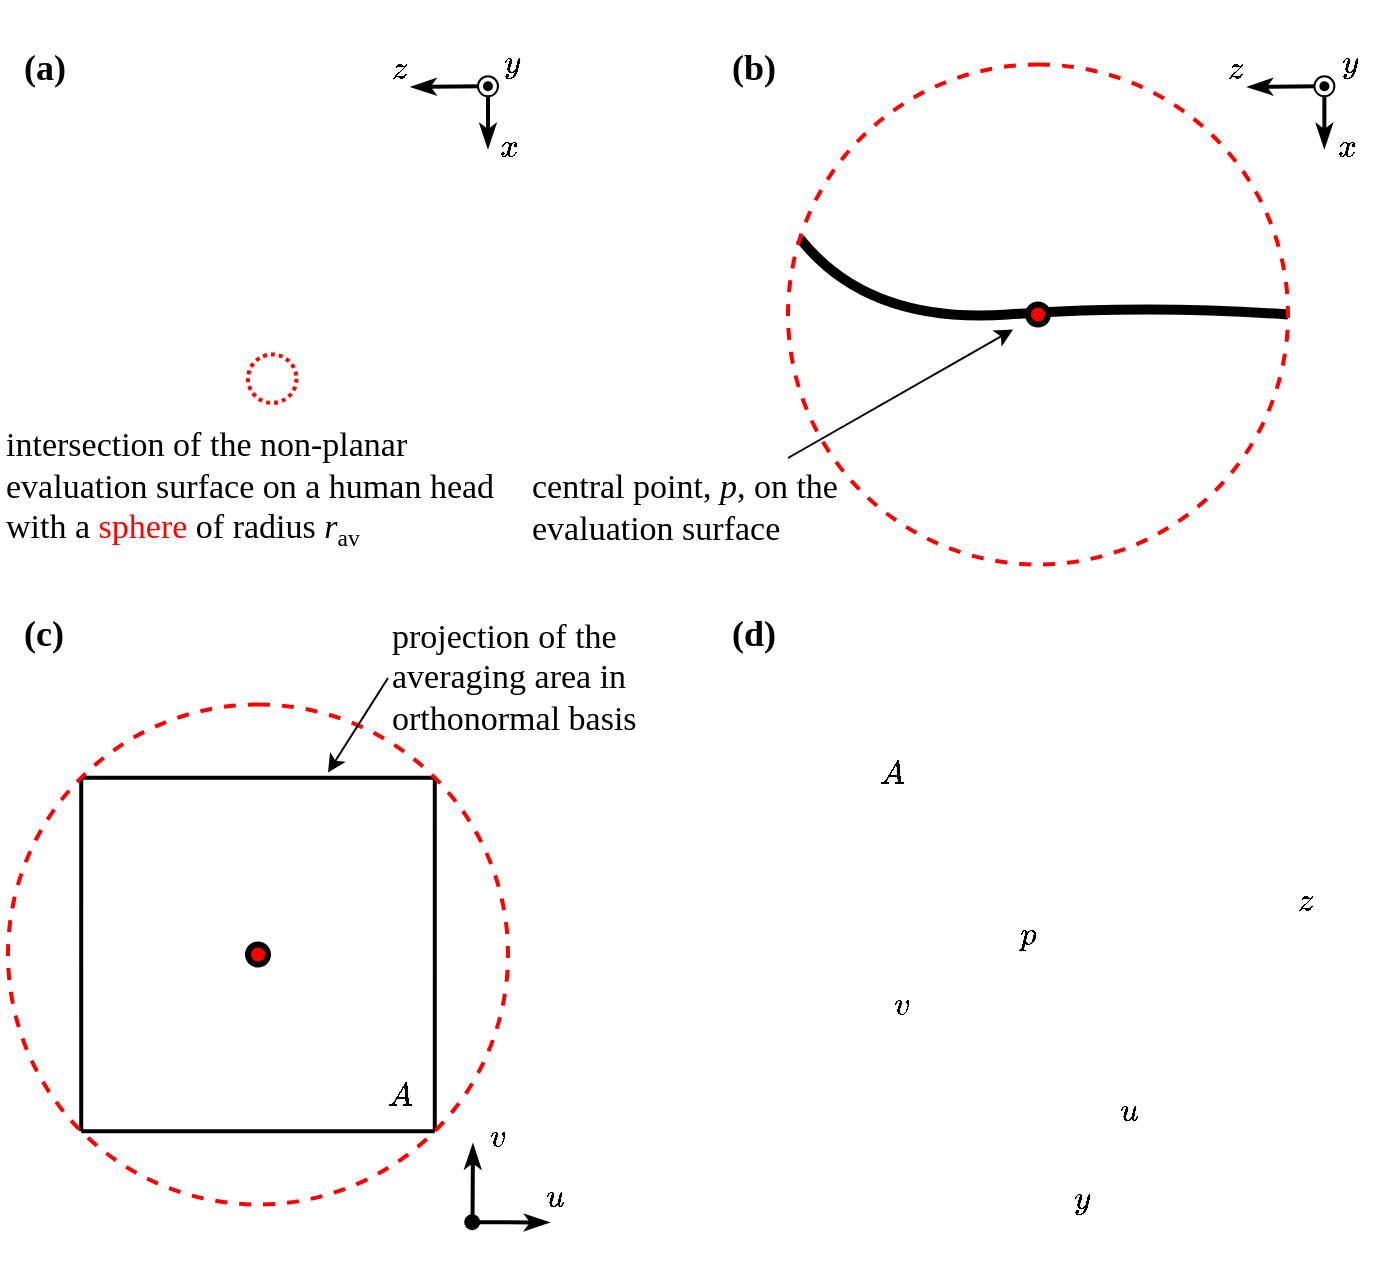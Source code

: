 <mxfile version="18.0.6" type="device"><diagram id="WJHZWUaE56Pce6DsZGVi" name="Page-1"><mxGraphModel dx="942" dy="616" grid="1" gridSize="10" guides="1" tooltips="1" connect="1" arrows="1" fold="1" page="1" pageScale="1" pageWidth="1169" pageHeight="827" math="1" shadow="0"><root><mxCell id="0"/><mxCell id="1" parent="0"/><mxCell id="LcqijhrRIGzGXnv10N36-1" value="" style="shape=image;verticalLabelPosition=bottom;labelBackgroundColor=default;verticalAlign=top;aspect=fixed;imageAspect=0;image=/home/alk/Github/pspd-autodetect/playground/figures/pspd_single_source_3.png;clipPath=inset(19.33% 18% 17.67% 21.33%);" parent="1" vertex="1"><mxGeometry x="653.47" y="393.24" width="256.68" height="266.55" as="geometry"/></mxCell><mxCell id="xXcVBzQayth18NHul4bU-8" value="" style="curved=1;endArrow=none;html=1;rounded=0;endFill=0;strokeWidth=5;exitX=0.5;exitY=1;exitDx=0;exitDy=0;entryX=0.652;entryY=0.024;entryDx=0;entryDy=0;entryPerimeter=0;" parent="1" source="xXcVBzQayth18NHul4bU-9" target="xXcVBzQayth18NHul4bU-9" edge="1"><mxGeometry width="50" height="50" relative="1" as="geometry"><mxPoint x="970" y="213.24" as="sourcePoint"/><mxPoint x="650" y="203.24" as="targetPoint"/><Array as="points"><mxPoint x="830" y="213.24"/><mxPoint x="690" y="223.24"/></Array></mxGeometry></mxCell><mxCell id="xXcVBzQayth18NHul4bU-1" value="" style="shape=image;verticalLabelPosition=bottom;labelBackgroundColor=default;verticalAlign=top;aspect=fixed;imageAspect=0;image=https://www.freebiefindingmom.com/wp-content/uploads/2021/02/free-printable-human-head-template-of-the-face.jpg;rotation=-90;clipPath=inset(0% 8.08% 6.67% 12.89% round 34%);" parent="1" vertex="1"><mxGeometry x="310" y="80" width="159.99" height="194.78" as="geometry"/></mxCell><mxCell id="xXcVBzQayth18NHul4bU-6" value="" style="ellipse;whiteSpace=wrap;html=1;aspect=fixed;strokeColor=#FF0000;strokeWidth=2;fillColor=none;dashed=1;shadow=0;dashPattern=1 1;" parent="1" vertex="1"><mxGeometry x="380" y="238.24" width="24.22" height="24.22" as="geometry"/></mxCell><mxCell id="xXcVBzQayth18NHul4bU-10" value="" style="ellipse;whiteSpace=wrap;html=1;aspect=fixed;shadow=0;strokeColor=#000000;strokeWidth=3;fillColor=#FF0000;" parent="1" vertex="1"><mxGeometry x="770" y="213.24" width="10" height="10" as="geometry"/></mxCell><mxCell id="xXcVBzQayth18NHul4bU-14" value="&lt;font face=&quot;serif&quot; style=&quot;&quot;&gt;&lt;font style=&quot;&quot;&gt;&lt;span style=&quot;font-size: 17px;&quot;&gt;intersection of the non-planar evaluation surface on a human head with a &lt;/span&gt;&lt;font style=&quot;font-size: 17px;&quot; color=&quot;#ff0000&quot;&gt;sphere&lt;/font&gt;&lt;span style=&quot;font-size: 17px;&quot;&gt; of radius &lt;/span&gt;&lt;span style=&quot;font-style: italic; font-size: 17px;&quot;&gt;r&lt;/span&gt;&lt;span style=&quot;font-size: 14.167px;&quot;&gt;&lt;sub style=&quot;&quot;&gt;av&lt;/sub&gt;&lt;/span&gt;&lt;/font&gt;&lt;/font&gt;" style="text;html=1;strokeColor=none;fillColor=none;align=left;verticalAlign=middle;whiteSpace=wrap;rounded=0;shadow=0;dashed=1;dashPattern=1 1;" parent="1" vertex="1"><mxGeometry x="256.91" y="260" width="253.09" height="90" as="geometry"/></mxCell><mxCell id="xXcVBzQayth18NHul4bU-18" value="" style="endArrow=classic;html=1;rounded=0;fontSize=16;fontColor=#FF0000;strokeWidth=1;endFill=1;" parent="1" edge="1"><mxGeometry width="50" height="50" relative="1" as="geometry"><mxPoint x="650" y="290" as="sourcePoint"/><mxPoint x="762.5" y="225.74" as="targetPoint"/></mxGeometry></mxCell><mxCell id="xXcVBzQayth18NHul4bU-20" value="&lt;font style=&quot;font-size: 17px;&quot; face=&quot;serif&quot;&gt;central point, &lt;i&gt;p&lt;/i&gt;,&amp;nbsp;on the evaluation surface&lt;/font&gt;" style="text;html=1;strokeColor=none;fillColor=none;align=left;verticalAlign=middle;whiteSpace=wrap;rounded=0;shadow=0;dashed=1;dashPattern=1 1;" parent="1" vertex="1"><mxGeometry x="520.46" y="300" width="160" height="30" as="geometry"/></mxCell><mxCell id="xXcVBzQayth18NHul4bU-29" value="" style="endArrow=none;html=1;rounded=0;strokeWidth=2;startArrow=classicThin;startFill=1;" parent="1" target="m4X3X8zjDyHR8lLBgPM8-10" edge="1"><mxGeometry width="50" height="50" relative="1" as="geometry"><mxPoint x="880" y="104.5" as="sourcePoint"/><mxPoint x="914.83" y="103.86" as="targetPoint"/></mxGeometry></mxCell><mxCell id="xXcVBzQayth18NHul4bU-30" value="" style="endArrow=classicThin;html=1;rounded=0;strokeWidth=2;startArrow=none;startFill=0;endFill=1;" parent="1" source="m4X3X8zjDyHR8lLBgPM8-10" edge="1"><mxGeometry width="50" height="50" relative="1" as="geometry"><mxPoint x="915.0" y="103.86" as="sourcePoint"/><mxPoint x="918.19" y="135" as="targetPoint"/></mxGeometry></mxCell><mxCell id="xXcVBzQayth18NHul4bU-31" value="&lt;font style=&quot;font-size: 16px;&quot; face=&quot;serif&quot;&gt;&lt;span style=&quot;&quot;&gt;$$&lt;br&gt;x&lt;br&gt;$$&lt;br&gt;&lt;/span&gt;&lt;/font&gt;" style="text;html=1;strokeColor=none;fillColor=none;align=center;verticalAlign=middle;whiteSpace=wrap;rounded=0;rotation=0;" parent="1" vertex="1"><mxGeometry x="915.69" y="128.24" width="28.19" height="30" as="geometry"/></mxCell><mxCell id="xXcVBzQayth18NHul4bU-32" value="&lt;font style=&quot;font-size: 16px;&quot; face=&quot;serif&quot;&gt;&lt;span style=&quot;&quot;&gt;$$&lt;br&gt;z$$&lt;br&gt;&lt;/span&gt;&lt;/font&gt;" style="text;html=1;strokeColor=none;fillColor=none;align=center;verticalAlign=middle;whiteSpace=wrap;rounded=0;rotation=0;" parent="1" vertex="1"><mxGeometry x="860" y="90.4" width="28.19" height="27.5" as="geometry"/></mxCell><mxCell id="xXcVBzQayth18NHul4bU-33" value="" style="endArrow=oval;html=1;rounded=0;strokeWidth=2;startArrow=classicThin;startFill=1;endFill=1;" parent="1" edge="1"><mxGeometry width="50" height="50" relative="1" as="geometry"><mxPoint x="530.46" y="672.24" as="sourcePoint"/><mxPoint x="492.1" y="672.1" as="targetPoint"/></mxGeometry></mxCell><mxCell id="xXcVBzQayth18NHul4bU-34" value="" style="endArrow=classicThin;html=1;rounded=0;strokeWidth=2;startArrow=none;startFill=0;endFill=1;" parent="1" edge="1"><mxGeometry width="50" height="50" relative="1" as="geometry"><mxPoint x="492.27" y="672.1" as="sourcePoint"/><mxPoint x="492.46" y="633.24" as="targetPoint"/></mxGeometry></mxCell><mxCell id="xXcVBzQayth18NHul4bU-35" value="&lt;font style=&quot;font-size: 16px;&quot; face=&quot;serif&quot;&gt;&lt;span style=&quot;&quot;&gt;$$&lt;br&gt;u&lt;br&gt;$$&lt;br&gt;&lt;/span&gt;&lt;/font&gt;" style="text;html=1;strokeColor=none;fillColor=none;align=center;verticalAlign=middle;whiteSpace=wrap;rounded=0;rotation=0;" parent="1" vertex="1"><mxGeometry x="520.46" y="653.24" width="28.19" height="30" as="geometry"/></mxCell><mxCell id="xXcVBzQayth18NHul4bU-36" value="&lt;font style=&quot;font-size: 16px;&quot; face=&quot;serif&quot;&gt;&lt;span style=&quot;&quot;&gt;$$&lt;br&gt;v$$&lt;br&gt;&lt;/span&gt;&lt;/font&gt;" style="text;html=1;strokeColor=none;fillColor=none;align=center;verticalAlign=middle;whiteSpace=wrap;rounded=0;rotation=0;" parent="1" vertex="1"><mxGeometry x="490.46" y="623.24" width="30" height="30" as="geometry"/></mxCell><mxCell id="xXcVBzQayth18NHul4bU-38" style="edgeStyle=orthogonalEdgeStyle;rounded=0;orthogonalLoop=1;jettySize=auto;html=1;exitX=1;exitY=0;exitDx=0;exitDy=0;entryX=1;entryY=1;entryDx=0;entryDy=0;fontSize=16;fontColor=#FF0000;endArrow=none;endFill=0;strokeWidth=2;" parent="1" source="xXcVBzQayth18NHul4bU-22" target="xXcVBzQayth18NHul4bU-22" edge="1"><mxGeometry relative="1" as="geometry"><Array as="points"><mxPoint x="320" y="450.24"/><mxPoint x="410" y="450.24"/></Array></mxGeometry></mxCell><mxCell id="xXcVBzQayth18NHul4bU-39" style="edgeStyle=orthogonalEdgeStyle;rounded=0;orthogonalLoop=1;jettySize=auto;html=1;exitX=0;exitY=0;exitDx=0;exitDy=0;entryX=0;entryY=1;entryDx=0;entryDy=0;fontSize=16;fontColor=#FF0000;endArrow=none;endFill=0;strokeWidth=2;" parent="1" source="xXcVBzQayth18NHul4bU-22" target="xXcVBzQayth18NHul4bU-22" edge="1"><mxGeometry relative="1" as="geometry"><mxPoint x="280.002" y="663.252" as="sourcePoint"/><mxPoint x="456.778" y="663.252" as="targetPoint"/><Array as="points"><mxPoint x="300" y="626.24"/><mxPoint x="300" y="626.24"/></Array></mxGeometry></mxCell><mxCell id="xXcVBzQayth18NHul4bU-42" style="edgeStyle=orthogonalEdgeStyle;rounded=0;orthogonalLoop=1;jettySize=auto;html=1;entryX=1;entryY=1;entryDx=0;entryDy=0;fontSize=16;fontColor=#FF0000;endArrow=none;endFill=0;strokeWidth=2;exitX=0;exitY=1;exitDx=0;exitDy=0;" parent="1" source="xXcVBzQayth18NHul4bU-22" target="xXcVBzQayth18NHul4bU-22" edge="1"><mxGeometry relative="1" as="geometry"><mxPoint x="470.38" y="638.24" as="sourcePoint"/><mxPoint x="469.992" y="459.852" as="targetPoint"/><Array as="points"><mxPoint x="473" y="543.24"/><mxPoint x="473" y="543.24"/></Array></mxGeometry></mxCell><mxCell id="xXcVBzQayth18NHul4bU-43" style="edgeStyle=orthogonalEdgeStyle;rounded=0;orthogonalLoop=1;jettySize=auto;html=1;entryX=1;entryY=0;entryDx=0;entryDy=0;fontSize=16;fontColor=#FF0000;endArrow=none;endFill=0;strokeWidth=2;exitX=0;exitY=0;exitDx=0;exitDy=0;" parent="1" source="xXcVBzQayth18NHul4bU-22" target="xXcVBzQayth18NHul4bU-22" edge="1"><mxGeometry relative="1" as="geometry"><mxPoint x="299.998" y="650.018" as="sourcePoint"/><mxPoint x="299.998" y="473.242" as="targetPoint"/><Array as="points"><mxPoint x="297" y="543.24"/><mxPoint x="297" y="543.24"/></Array></mxGeometry></mxCell><mxCell id="xXcVBzQayth18NHul4bU-44" value="" style="ellipse;whiteSpace=wrap;html=1;aspect=fixed;shadow=0;strokeColor=#000000;strokeWidth=3;fillColor=#FF0000;" parent="1" vertex="1"><mxGeometry x="380" y="533.24" width="10" height="10" as="geometry"/></mxCell><mxCell id="xXcVBzQayth18NHul4bU-45" value="&lt;font style=&quot;font-size: 17px;&quot; face=&quot;serif&quot;&gt;&lt;span style=&quot;&quot;&gt;projection of the averaging area&amp;nbsp;in orthonormal basis&lt;br&gt;&lt;/span&gt;&lt;/font&gt;" style="text;html=1;strokeColor=none;fillColor=none;align=left;verticalAlign=middle;whiteSpace=wrap;rounded=0;shadow=0;dashed=1;dashPattern=1 1;" parent="1" vertex="1"><mxGeometry x="450" y="370" width="140" height="60" as="geometry"/></mxCell><mxCell id="xXcVBzQayth18NHul4bU-49" value="&lt;font style=&quot;font-size: 16px;&quot; face=&quot;serif&quot;&gt;&lt;span style=&quot;&quot;&gt;$$&lt;br&gt;A&lt;br&gt;$$&lt;br&gt;&lt;/span&gt;&lt;/font&gt;" style="text;html=1;strokeColor=none;fillColor=none;align=center;verticalAlign=middle;whiteSpace=wrap;rounded=0;rotation=0;" parent="1" vertex="1"><mxGeometry x="441.8" y="603.24" width="28.19" height="30" as="geometry"/></mxCell><mxCell id="xXcVBzQayth18NHul4bU-52" value="&lt;font style=&quot;&quot; face=&quot;serif&quot;&gt;&lt;b style=&quot;&quot;&gt;&lt;font style=&quot;font-size: 18px;&quot;&gt;(a)&lt;/font&gt;&lt;/b&gt;&lt;/font&gt;" style="text;html=1;strokeColor=none;fillColor=none;align=left;verticalAlign=middle;whiteSpace=wrap;rounded=0;fontSize=18;" parent="1" vertex="1"><mxGeometry x="265.56" y="80.0" width="30" height="30" as="geometry"/></mxCell><mxCell id="xXcVBzQayth18NHul4bU-53" value="&lt;font style=&quot;&quot; face=&quot;serif&quot;&gt;&lt;b style=&quot;&quot;&gt;&lt;font style=&quot;font-size: 18px;&quot;&gt;(b)&lt;/font&gt;&lt;/b&gt;&lt;/font&gt;" style="text;html=1;strokeColor=none;fillColor=none;align=left;verticalAlign=middle;whiteSpace=wrap;rounded=0;fontSize=18;" parent="1" vertex="1"><mxGeometry x="620" y="80.0" width="30" height="30" as="geometry"/></mxCell><mxCell id="xXcVBzQayth18NHul4bU-54" value="&lt;font style=&quot;&quot; face=&quot;serif&quot;&gt;&lt;b style=&quot;&quot;&gt;&lt;font style=&quot;font-size: 18px;&quot;&gt;(c)&lt;/font&gt;&lt;/b&gt;&lt;/font&gt;" style="text;html=1;strokeColor=none;fillColor=none;align=left;verticalAlign=middle;whiteSpace=wrap;rounded=0;fontSize=18;" parent="1" vertex="1"><mxGeometry x="265.56" y="363.24" width="30" height="30" as="geometry"/></mxCell><mxCell id="xXcVBzQayth18NHul4bU-55" value="&lt;font style=&quot;&quot; face=&quot;serif&quot;&gt;&lt;b style=&quot;&quot;&gt;&lt;font style=&quot;font-size: 18px;&quot;&gt;(d)&lt;/font&gt;&lt;/b&gt;&lt;/font&gt;" style="text;html=1;strokeColor=none;fillColor=none;align=left;verticalAlign=middle;whiteSpace=wrap;rounded=0;fontSize=18;" parent="1" vertex="1"><mxGeometry x="620" y="363.24" width="30" height="30" as="geometry"/></mxCell><mxCell id="xXcVBzQayth18NHul4bU-62" value="&lt;font style=&quot;font-size: 16px;&quot; face=&quot;serif&quot;&gt;&lt;span style=&quot;&quot;&gt;$$&lt;br&gt;u&lt;br&gt;$$&lt;br&gt;&lt;/span&gt;&lt;/font&gt;" style="text;html=1;strokeColor=none;fillColor=none;align=center;verticalAlign=middle;whiteSpace=wrap;rounded=0;rotation=0;" parent="1" vertex="1"><mxGeometry x="806.81" y="609.79" width="28.19" height="30" as="geometry"/></mxCell><mxCell id="xXcVBzQayth18NHul4bU-63" value="&lt;font style=&quot;font-size: 16px;&quot; face=&quot;serif&quot;&gt;&lt;span style=&quot;&quot;&gt;$$&lt;br&gt;v$$&lt;br&gt;&lt;/span&gt;&lt;/font&gt;" style="text;html=1;strokeColor=none;fillColor=none;align=center;verticalAlign=middle;whiteSpace=wrap;rounded=0;rotation=0;" parent="1" vertex="1"><mxGeometry x="692.49" y="556.55" width="30" height="30" as="geometry"/></mxCell><mxCell id="m4X3X8zjDyHR8lLBgPM8-9" value="" style="ellipse;whiteSpace=wrap;html=1;aspect=fixed;fontSize=18;gradientDirection=west;" parent="1" vertex="1"><mxGeometry x="913.19" y="99.15" width="10" height="10" as="geometry"/></mxCell><mxCell id="m4X3X8zjDyHR8lLBgPM8-10" value="" style="ellipse;whiteSpace=wrap;html=1;aspect=fixed;fontSize=18;gradientDirection=west;strokeColor=none;fillColor=#000000;strokeWidth=1;" parent="1" vertex="1"><mxGeometry x="915.69" y="101.65" width="5" height="5" as="geometry"/></mxCell><mxCell id="m4X3X8zjDyHR8lLBgPM8-11" value="&lt;font face=&quot;serif&quot; style=&quot;font-size: 16px;&quot;&gt;$$ y $$&lt;/font&gt;" style="text;html=1;strokeColor=none;fillColor=none;align=center;verticalAlign=middle;whiteSpace=wrap;rounded=0;" parent="1" vertex="1"><mxGeometry x="920.69" y="80.0" width="20" height="21.65" as="geometry"/></mxCell><mxCell id="m4X3X8zjDyHR8lLBgPM8-12" value="" style="endArrow=none;html=1;rounded=0;strokeWidth=2;startArrow=classicThin;startFill=1;" parent="1" target="m4X3X8zjDyHR8lLBgPM8-17" edge="1"><mxGeometry width="50" height="50" relative="1" as="geometry"><mxPoint x="461.8" y="104.5" as="sourcePoint"/><mxPoint x="496.63" y="103.86" as="targetPoint"/></mxGeometry></mxCell><mxCell id="m4X3X8zjDyHR8lLBgPM8-13" value="" style="endArrow=classicThin;html=1;rounded=0;strokeWidth=2;startArrow=none;startFill=0;endFill=1;" parent="1" source="m4X3X8zjDyHR8lLBgPM8-17" edge="1"><mxGeometry width="50" height="50" relative="1" as="geometry"><mxPoint x="496.8" y="103.86" as="sourcePoint"/><mxPoint x="499.99" y="135" as="targetPoint"/></mxGeometry></mxCell><mxCell id="m4X3X8zjDyHR8lLBgPM8-14" value="&lt;font style=&quot;font-size: 16px;&quot; face=&quot;serif&quot;&gt;&lt;span style=&quot;&quot;&gt;$$&lt;br&gt;x&lt;br&gt;$$&lt;br&gt;&lt;/span&gt;&lt;/font&gt;" style="text;html=1;strokeColor=none;fillColor=none;align=center;verticalAlign=middle;whiteSpace=wrap;rounded=0;rotation=0;" parent="1" vertex="1"><mxGeometry x="497.49" y="128.24" width="28.19" height="30" as="geometry"/></mxCell><mxCell id="m4X3X8zjDyHR8lLBgPM8-15" value="&lt;font style=&quot;font-size: 16px;&quot; face=&quot;serif&quot;&gt;&lt;span style=&quot;&quot;&gt;$$&lt;br&gt;z$$&lt;br&gt;&lt;/span&gt;&lt;/font&gt;" style="text;html=1;strokeColor=none;fillColor=none;align=center;verticalAlign=middle;whiteSpace=wrap;rounded=0;rotation=0;" parent="1" vertex="1"><mxGeometry x="441.8" y="90.4" width="28.19" height="27.5" as="geometry"/></mxCell><mxCell id="m4X3X8zjDyHR8lLBgPM8-16" value="" style="ellipse;whiteSpace=wrap;html=1;aspect=fixed;fontSize=18;gradientDirection=west;" parent="1" vertex="1"><mxGeometry x="494.99" y="99.15" width="10" height="10" as="geometry"/></mxCell><mxCell id="m4X3X8zjDyHR8lLBgPM8-17" value="" style="ellipse;whiteSpace=wrap;html=1;aspect=fixed;fontSize=18;gradientDirection=west;strokeColor=none;fillColor=#000000;strokeWidth=1;" parent="1" vertex="1"><mxGeometry x="497.49" y="101.65" width="5" height="5" as="geometry"/></mxCell><mxCell id="m4X3X8zjDyHR8lLBgPM8-18" value="&lt;font face=&quot;serif&quot; style=&quot;font-size: 16px;&quot;&gt;$$ y $$&lt;/font&gt;" style="text;html=1;strokeColor=none;fillColor=none;align=center;verticalAlign=middle;whiteSpace=wrap;rounded=0;" parent="1" vertex="1"><mxGeometry x="502.49" y="80.0" width="20" height="21.65" as="geometry"/></mxCell><mxCell id="LcqijhrRIGzGXnv10N36-2" value="&lt;font face=&quot;serif&quot; style=&quot;font-size: 16px;&quot;&gt;$$ y $$&lt;/font&gt;" style="text;html=1;strokeColor=none;fillColor=none;align=center;verticalAlign=middle;whiteSpace=wrap;rounded=0;" parent="1" vertex="1"><mxGeometry x="786.81" y="648.14" width="20" height="21.65" as="geometry"/></mxCell><mxCell id="LcqijhrRIGzGXnv10N36-3" value="&lt;font style=&quot;font-size: 16px;&quot; face=&quot;serif&quot;&gt;&lt;span style=&quot;&quot;&gt;$$&lt;br&gt;z$$&lt;br&gt;&lt;/span&gt;&lt;/font&gt;" style="text;html=1;strokeColor=none;fillColor=none;align=center;verticalAlign=middle;whiteSpace=wrap;rounded=0;rotation=0;" parent="1" vertex="1"><mxGeometry x="895" y="506.55" width="28.19" height="27.5" as="geometry"/></mxCell><mxCell id="LcqijhrRIGzGXnv10N36-4" value="&lt;font color=&quot;#ffffff&quot; face=&quot;serif&quot; style=&quot;font-size: 16px;&quot;&gt;$$ \hat A $$&lt;/font&gt;" style="text;html=1;strokeColor=none;fillColor=none;align=center;verticalAlign=middle;whiteSpace=wrap;rounded=0;" parent="1" vertex="1"><mxGeometry x="816.81" y="466.55" width="20" height="21.65" as="geometry"/></mxCell><mxCell id="LcqijhrRIGzGXnv10N36-5" value="&lt;font face=&quot;serif&quot; style=&quot;font-size: 16px;&quot;&gt;$$ p $$&lt;/font&gt;" style="text;html=1;strokeColor=none;fillColor=none;align=center;verticalAlign=middle;whiteSpace=wrap;rounded=0;" parent="1" vertex="1"><mxGeometry x="760" y="515.69" width="20" height="21.65" as="geometry"/></mxCell><mxCell id="LcqijhrRIGzGXnv10N36-6" value="&lt;font face=&quot;serif&quot; style=&quot;font-size: 16px;&quot;&gt;$$&amp;nbsp; A $$&lt;/font&gt;" style="text;html=1;strokeColor=none;fillColor=none;align=center;verticalAlign=middle;whiteSpace=wrap;rounded=0;" parent="1" vertex="1"><mxGeometry x="692.49" y="436.55" width="20" height="21.65" as="geometry"/></mxCell><mxCell id="xXcVBzQayth18NHul4bU-22" value="" style="ellipse;whiteSpace=wrap;html=1;aspect=fixed;strokeColor=#FF0000;strokeWidth=2;fillColor=none;dashed=1;shadow=0;rotation=-90;" parent="1" vertex="1"><mxGeometry x="260" y="413.24" width="250" height="250" as="geometry"/></mxCell><mxCell id="xXcVBzQayth18NHul4bU-9" value="" style="ellipse;whiteSpace=wrap;html=1;aspect=fixed;strokeColor=#FF0000;strokeWidth=2;fillColor=none;dashed=1;shadow=0;rotation=-90;" parent="1" vertex="1"><mxGeometry x="650" y="93.24" width="250" height="250" as="geometry"/></mxCell><mxCell id="xXcVBzQayth18NHul4bU-46" value="" style="endArrow=classic;html=1;rounded=0;fontSize=16;fontColor=#FF0000;strokeWidth=1;endFill=1;exitX=0;exitY=0.5;exitDx=0;exitDy=0;" parent="1" source="xXcVBzQayth18NHul4bU-45" edge="1"><mxGeometry width="50" height="50" relative="1" as="geometry"><mxPoint x="440" y="390" as="sourcePoint"/><mxPoint x="420" y="447.24" as="targetPoint"/></mxGeometry></mxCell></root></mxGraphModel></diagram></mxfile>